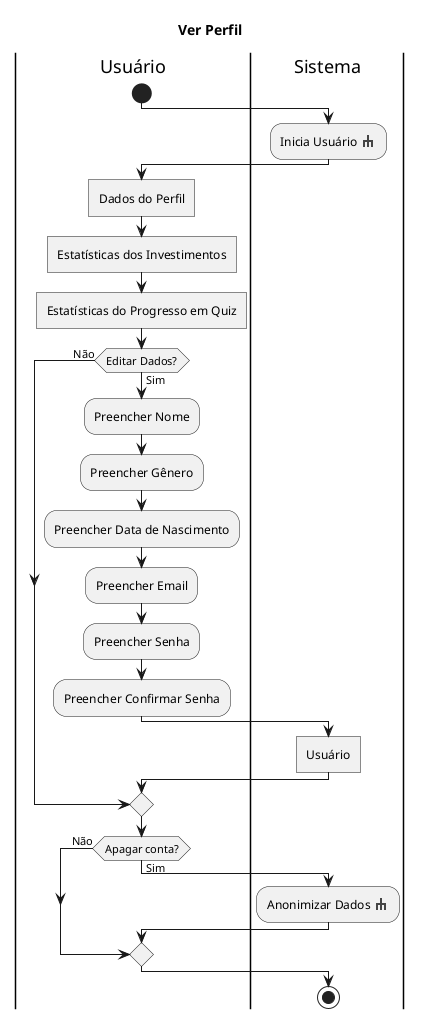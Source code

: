 @startuml

sprite $rake [16x16/8] {
0000000000000000
0000000jj0000000
0000000jj0000000
0005555jj5555000
000jjeejjeejj000
000jj00jj00jj000
000jj00jj00jj000
0000000000000000
}

title Ver Perfil

|Usuário|
start
|Sistema|
:Inicia Usuário <$rake>;
|Usuário|
:Dados do Perfil]
:Estatísticas dos Investimentos]
:Estatísticas do Progresso em Quiz]
if(Editar Dados?) then (Sim)
    :Preencher Nome;
    :Preencher Gênero;
    :Preencher Data de Nascimento;
    :Preencher Email;
    :Preencher Senha;
    :Preencher Confirmar Senha;
    |Sistema|
    :Usuário]
else (Não)
endif
|Usuário|
if(Apagar conta?) then (Sim)
    |Sistema|
    :Anonimizar Dados <$rake>;
else (Não)
endif
stop

@enduml